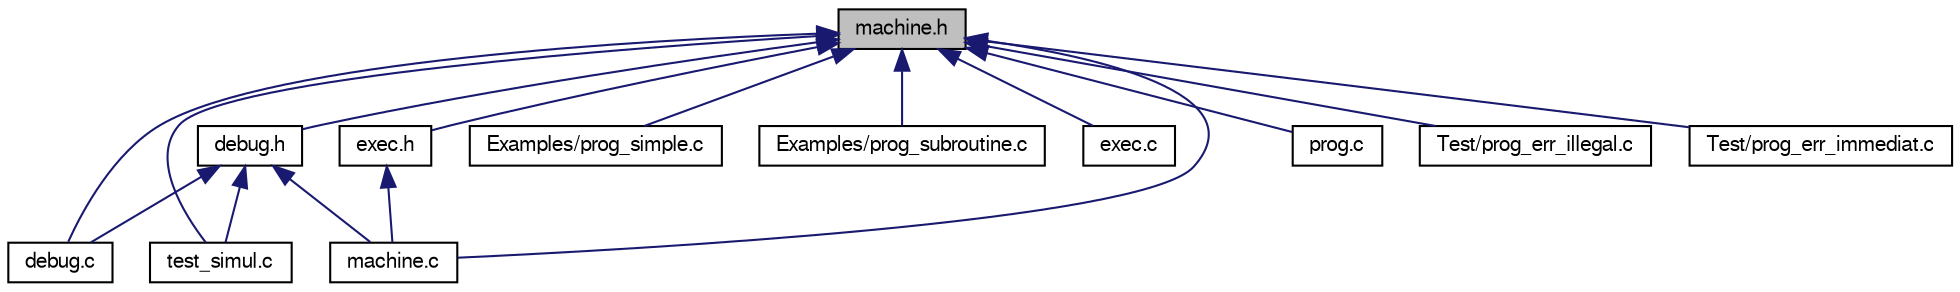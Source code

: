 digraph "machine.h"
{
  edge [fontname="FreeSans",fontsize="10",labelfontname="FreeSans",labelfontsize="10"];
  node [fontname="FreeSans",fontsize="10",shape=record];
  Node1 [label="machine.h",height=0.2,width=0.4,color="black", fillcolor="grey75", style="filled" fontcolor="black"];
  Node1 -> Node2 [dir="back",color="midnightblue",fontsize="10",style="solid",fontname="FreeSans"];
  Node2 [label="debug.h",height=0.2,width=0.4,color="black", fillcolor="white", style="filled",URL="$debug_8h.html",tooltip="Fonctions de mise au point interactive. "];
  Node2 -> Node3 [dir="back",color="midnightblue",fontsize="10",style="solid",fontname="FreeSans"];
  Node3 [label="debug.c",height=0.2,width=0.4,color="black", fillcolor="white", style="filled",URL="$debug_8c.html"];
  Node2 -> Node4 [dir="back",color="midnightblue",fontsize="10",style="solid",fontname="FreeSans"];
  Node4 [label="machine.c",height=0.2,width=0.4,color="black", fillcolor="white", style="filled",URL="$machine_8c.html"];
  Node2 -> Node5 [dir="back",color="midnightblue",fontsize="10",style="solid",fontname="FreeSans"];
  Node5 [label="test_simul.c",height=0.2,width=0.4,color="black", fillcolor="white", style="filled",URL="$test__simul_8c.html",tooltip="Test du simulateur. "];
  Node1 -> Node3 [dir="back",color="midnightblue",fontsize="10",style="solid",fontname="FreeSans"];
  Node1 -> Node6 [dir="back",color="midnightblue",fontsize="10",style="solid",fontname="FreeSans"];
  Node6 [label="Examples/prog_simple.c",height=0.2,width=0.4,color="black", fillcolor="white", style="filled",URL="$prog__simple_8c.html"];
  Node1 -> Node7 [dir="back",color="midnightblue",fontsize="10",style="solid",fontname="FreeSans"];
  Node7 [label="Examples/prog_subroutine.c",height=0.2,width=0.4,color="black", fillcolor="white", style="filled",URL="$prog__subroutine_8c.html"];
  Node1 -> Node8 [dir="back",color="midnightblue",fontsize="10",style="solid",fontname="FreeSans"];
  Node8 [label="exec.c",height=0.2,width=0.4,color="black", fillcolor="white", style="filled",URL="$exec_8c.html",tooltip="Exécution d&#39;une instruction. "];
  Node1 -> Node9 [dir="back",color="midnightblue",fontsize="10",style="solid",fontname="FreeSans"];
  Node9 [label="exec.h",height=0.2,width=0.4,color="black", fillcolor="white", style="filled",URL="$exec_8h.html",tooltip="Exécution d&#39;une instruction. "];
  Node9 -> Node4 [dir="back",color="midnightblue",fontsize="10",style="solid",fontname="FreeSans"];
  Node1 -> Node4 [dir="back",color="midnightblue",fontsize="10",style="solid",fontname="FreeSans"];
  Node1 -> Node10 [dir="back",color="midnightblue",fontsize="10",style="solid",fontname="FreeSans"];
  Node10 [label="prog.c",height=0.2,width=0.4,color="black", fillcolor="white", style="filled",URL="$prog_8c.html"];
  Node1 -> Node11 [dir="back",color="midnightblue",fontsize="10",style="solid",fontname="FreeSans"];
  Node11 [label="Test/prog_err_illegal.c",height=0.2,width=0.4,color="black", fillcolor="white", style="filled",URL="$prog__err__illegal_8c.html"];
  Node1 -> Node12 [dir="back",color="midnightblue",fontsize="10",style="solid",fontname="FreeSans"];
  Node12 [label="Test/prog_err_immediat.c",height=0.2,width=0.4,color="black", fillcolor="white", style="filled",URL="$prog__err__immediat_8c.html"];
  Node1 -> Node5 [dir="back",color="midnightblue",fontsize="10",style="solid",fontname="FreeSans"];
}
